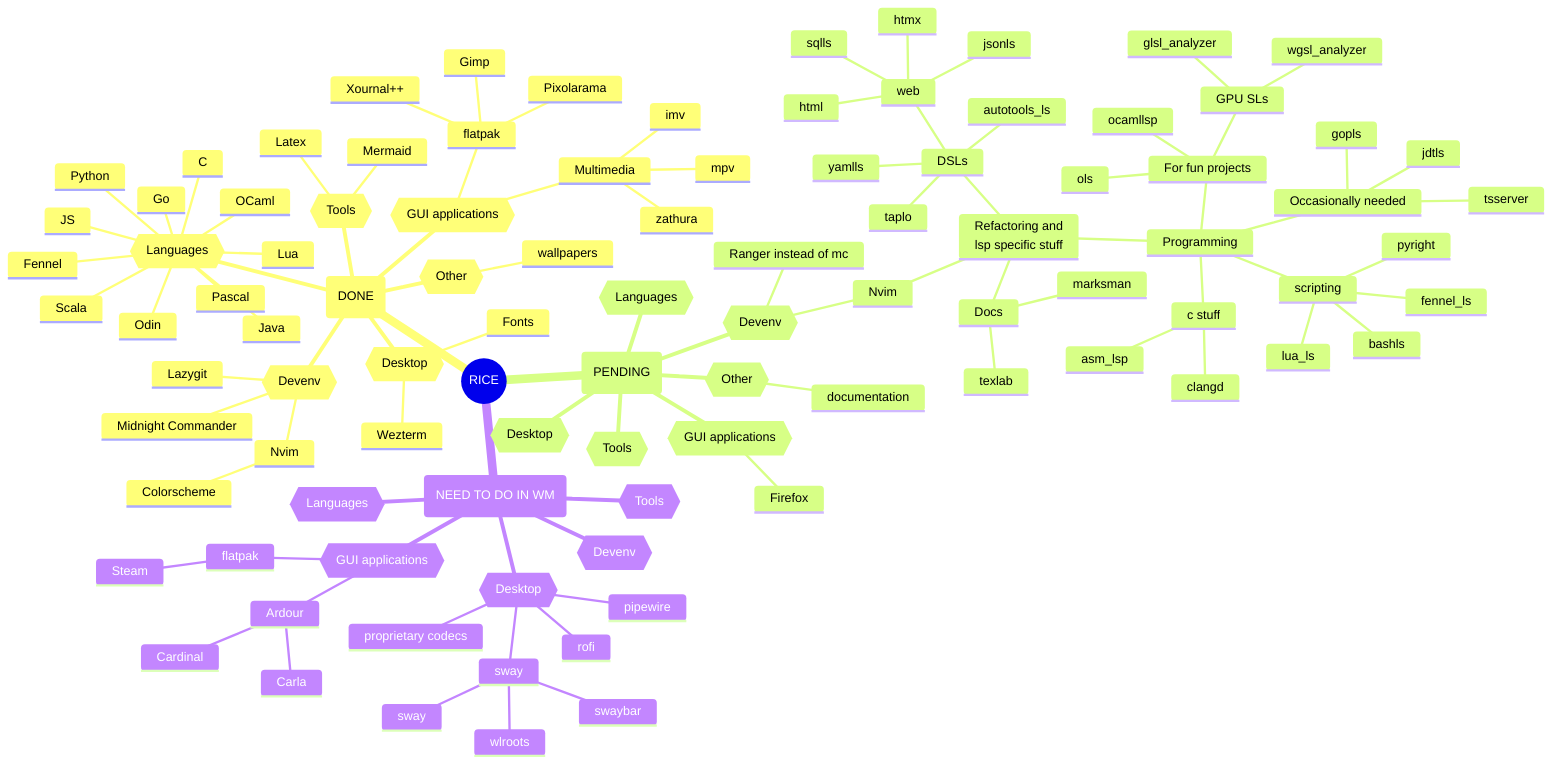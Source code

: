 mindmap
((RICE))
  (DONE)
    {{Languages}}
      Lua 
      Fennel
      Python
      Scala
      Pascal
      C
      Odin
      Java
      JS
      OCaml
      Go
    {{Tools}}
      Mermaid
      Latex
    {{Devenv}}
      Nvim
        Colorscheme
      Lazygit
      Midnight Commander
    {{Desktop}}
      Wezterm
      Fonts
    {{GUI applications}}
      Multimedia
        mpv
        imv
        zathura
      flatpak
        Pixolarama
        Xournal++
        Gimp
    {{Other}}
      wallpapers
  (PENDING)
    {{Languages}}
    {{Tools}}
    {{Devenv}}
      Ranger instead of mc
      Nvim
        Refactoring and<br/>lsp specific stuff
          DSLs
            autotools_ls
            web
              html
              htmx
              jsonls
              sqlls
            taplo
            yamlls
          Programming
            For fun projects
              ocamllsp
              ols
              GPU SLs
                glsl_analyzer
                wgsl_analyzer
            scripting
              bashls  
              fennel_ls
              lua_ls
              pyright
            c stuff
              asm_lsp
              clangd
            Occasionally needed
              gopls
              jdtls
              tsserver
          Docs
            marksman
            texlab
    {{Desktop}}
    {{GUI applications}}
      Firefox
    {{Other}}
      documentation
  (NEED TO DO IN WM)
    {{Desktop}}
      sway
        swaybar
        wlroots
        sway
      rofi
      pipewire
      proprietary codecs
    {{GUI applications}}
      flatpak
        Steam
      Ardour
        Carla
        Cardinal
    {{Languages}}
    {{Tools}}
    {{Devenv}}